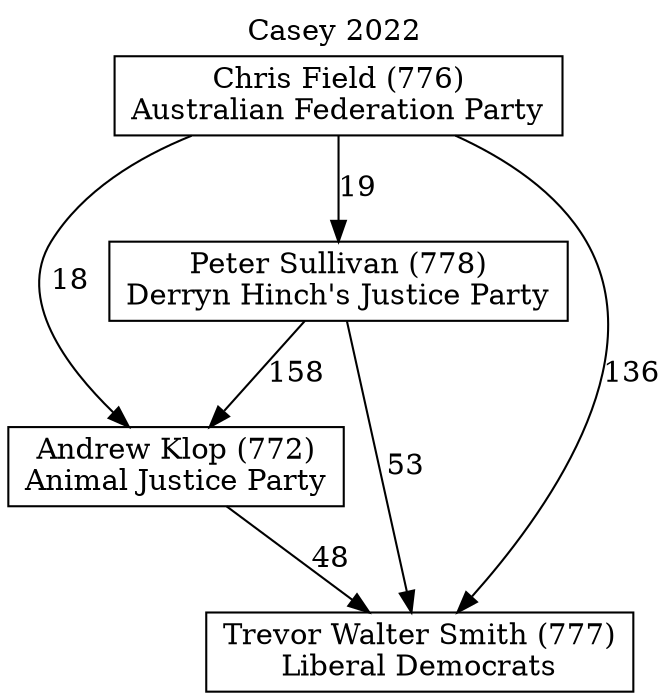 // House preference flow
digraph "Trevor Walter Smith (777)_Casey_2022" {
	graph [label="Casey 2022" labelloc=t mclimit=10]
	node [shape=box]
	"Chris Field (776)" [label="Chris Field (776)
Australian Federation Party"]
	"Andrew Klop (772)" [label="Andrew Klop (772)
Animal Justice Party"]
	"Peter Sullivan (778)" [label="Peter Sullivan (778)
Derryn Hinch's Justice Party"]
	"Trevor Walter Smith (777)" [label="Trevor Walter Smith (777)
Liberal Democrats"]
	"Peter Sullivan (778)" -> "Trevor Walter Smith (777)" [label=53]
	"Chris Field (776)" -> "Andrew Klop (772)" [label=18]
	"Peter Sullivan (778)" -> "Andrew Klop (772)" [label=158]
	"Andrew Klop (772)" -> "Trevor Walter Smith (777)" [label=48]
	"Chris Field (776)" -> "Peter Sullivan (778)" [label=19]
	"Chris Field (776)" -> "Trevor Walter Smith (777)" [label=136]
}
